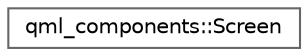 digraph "Graphical Class Hierarchy"
{
 // LATEX_PDF_SIZE
  bgcolor="transparent";
  edge [fontname=Helvetica,fontsize=10,labelfontname=Helvetica,labelfontsize=10];
  node [fontname=Helvetica,fontsize=10,shape=box,height=0.2,width=0.4];
  rankdir="LR";
  Node0 [id="Node000000",label="qml_components::Screen",height=0.2,width=0.4,color="grey40", fillcolor="white", style="filled",URL="$classqml__components_1_1Screen.html",tooltip=" "];
}

